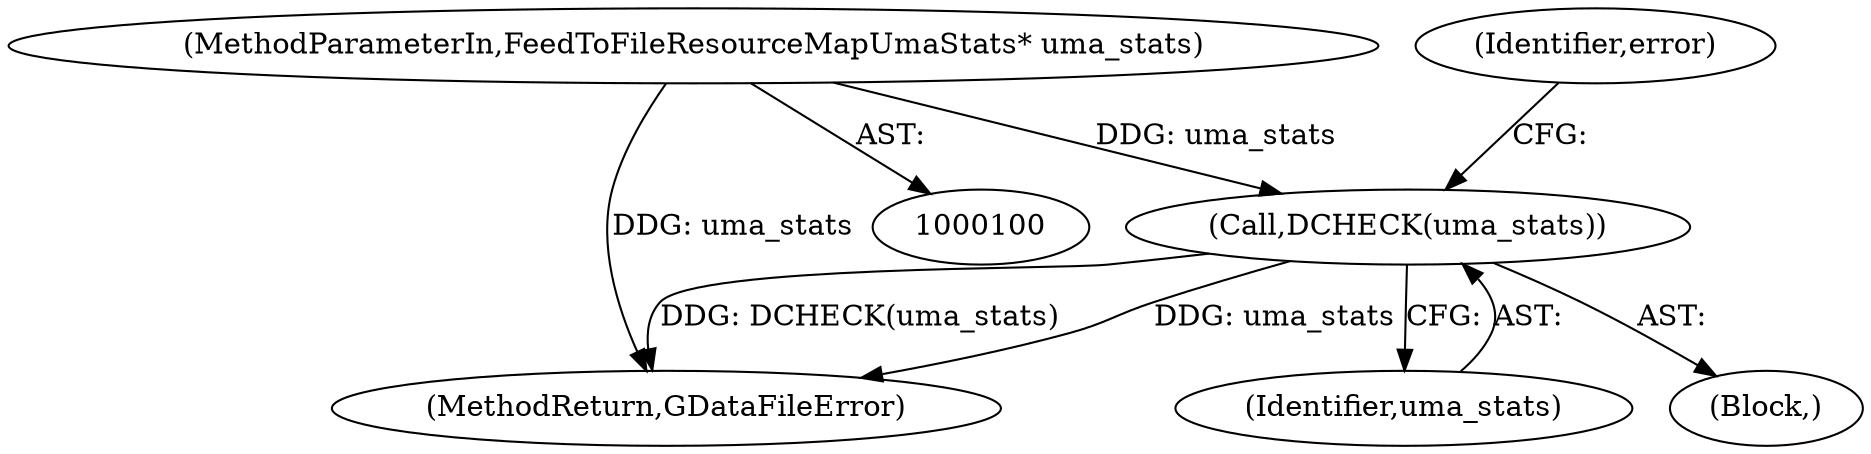 digraph "0_Chrome_dd3b6fe574edad231c01c78e4647a74c38dc4178_16@pointer" {
"1000104" [label="(MethodParameterIn,FeedToFileResourceMapUmaStats* uma_stats)"];
"1000109" [label="(Call,DCHECK(uma_stats))"];
"1000246" [label="(MethodReturn,GDataFileError)"];
"1000104" [label="(MethodParameterIn,FeedToFileResourceMapUmaStats* uma_stats)"];
"1000109" [label="(Call,DCHECK(uma_stats))"];
"1000110" [label="(Identifier,uma_stats)"];
"1000105" [label="(Block,)"];
"1000113" [label="(Identifier,error)"];
"1000104" -> "1000100"  [label="AST: "];
"1000104" -> "1000246"  [label="DDG: uma_stats"];
"1000104" -> "1000109"  [label="DDG: uma_stats"];
"1000109" -> "1000105"  [label="AST: "];
"1000109" -> "1000110"  [label="CFG: "];
"1000110" -> "1000109"  [label="AST: "];
"1000113" -> "1000109"  [label="CFG: "];
"1000109" -> "1000246"  [label="DDG: uma_stats"];
"1000109" -> "1000246"  [label="DDG: DCHECK(uma_stats)"];
}
